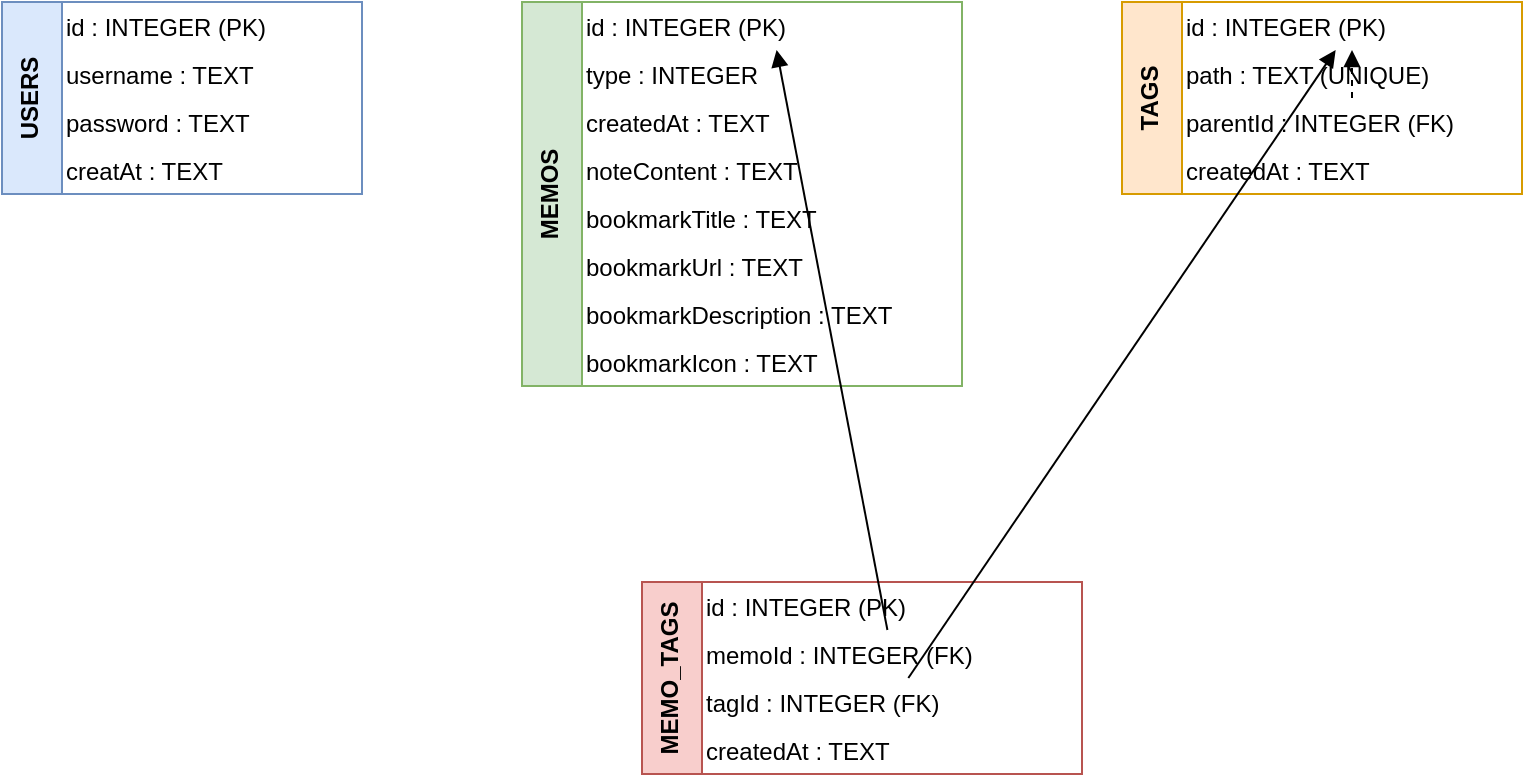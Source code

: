 <mxfile version="24.7.17">
  <diagram id="db-er" name="数据库ER图">
    <mxGraphModel dx="1050" dy="638" grid="1" gridSize="10" guides="1" tooltips="1" connect="1" arrows="1" fold="1" page="1" pageScale="1" pageWidth="1200" pageHeight="800" math="0" shadow="0">
      <root>
        <mxCell id="0" />
        <mxCell id="1" parent="0" />
        <mxCell id="users" value="USERS" style="swimlane;fontStyle=1;align=center;verticalAlign=top;childLayout=stackLayout;horizontal=0;startSize=30;horizontalStack=0;resizeParent=1;resizeParentMax=0;resizeLast=0;collapsible=1;fillColor=#dae8fc;strokeColor=#6c8ebf;" parent="1" vertex="1">
          <mxGeometry x="80" y="60" width="180" height="96" as="geometry" />
        </mxCell>
        <mxCell id="users-id" value="id : INTEGER (PK)" style="text;align=left;verticalAlign=middle;" parent="users" vertex="1">
          <mxGeometry x="30" width="150" height="24" as="geometry" />
        </mxCell>
        <mxCell id="users-username" value="username : TEXT" style="text;align=left;verticalAlign=middle;" parent="users" vertex="1">
          <mxGeometry x="30" y="24" width="150" height="24" as="geometry" />
        </mxCell>
        <mxCell id="users-password" value="password : TEXT" style="text;align=left;verticalAlign=middle;" parent="users" vertex="1">
          <mxGeometry x="30" y="48" width="150" height="24" as="geometry" />
        </mxCell>
        <mxCell id="users-createdAt" value="creatAt : TEXT" style="text;align=left;verticalAlign=middle;" vertex="1" parent="users">
          <mxGeometry x="30" y="72" width="150" height="24" as="geometry" />
        </mxCell>
        <mxCell id="memos" value="MEMOS" style="swimlane;fontStyle=1;align=center;verticalAlign=top;childLayout=stackLayout;horizontal=0;startSize=30;horizontalStack=0;resizeParent=1;resizeParentMax=0;resizeLast=0;collapsible=1;fillColor=#d5e8d4;strokeColor=#82b366;" parent="1" vertex="1">
          <mxGeometry x="340" y="60" width="220" height="192" as="geometry" />
        </mxCell>
        <mxCell id="memos-id" value="id : INTEGER (PK)" style="text;align=left;verticalAlign=middle;" parent="memos" vertex="1">
          <mxGeometry x="30" width="190" height="24" as="geometry" />
        </mxCell>
        <mxCell id="memos-type" value="type : INTEGER" style="text;align=left;verticalAlign=middle;" parent="memos" vertex="1">
          <mxGeometry x="30" y="24" width="190" height="24" as="geometry" />
        </mxCell>
        <mxCell id="memos-createdAt" value="createdAt : TEXT" style="text;align=left;verticalAlign=middle;" parent="memos" vertex="1">
          <mxGeometry x="30" y="48" width="190" height="24" as="geometry" />
        </mxCell>
        <mxCell id="memos-noteContent" value="noteContent : TEXT" style="text;align=left;verticalAlign=middle;" parent="memos" vertex="1">
          <mxGeometry x="30" y="72" width="190" height="24" as="geometry" />
        </mxCell>
        <mxCell id="memos-bookmarkTitle" value="bookmarkTitle : TEXT" style="text;align=left;verticalAlign=middle;" parent="memos" vertex="1">
          <mxGeometry x="30" y="96" width="190" height="24" as="geometry" />
        </mxCell>
        <mxCell id="memos-bookmarkUrl" value="bookmarkUrl : TEXT" style="text;align=left;verticalAlign=middle;" parent="memos" vertex="1">
          <mxGeometry x="30" y="120" width="190" height="24" as="geometry" />
        </mxCell>
        <mxCell id="memos-bookmarkDescription" value="bookmarkDescription : TEXT" style="text;align=left;verticalAlign=middle;" parent="memos" vertex="1">
          <mxGeometry x="30" y="144" width="190" height="24" as="geometry" />
        </mxCell>
        <mxCell id="memos-bookmarkIcon" value="bookmarkIcon : TEXT" style="text;align=left;verticalAlign=middle;" parent="memos" vertex="1">
          <mxGeometry x="30" y="168" width="190" height="24" as="geometry" />
        </mxCell>
        <mxCell id="tags" value="TAGS" style="swimlane;fontStyle=1;align=center;verticalAlign=top;childLayout=stackLayout;horizontal=0;startSize=30;horizontalStack=0;resizeParent=1;resizeParentMax=0;resizeLast=0;collapsible=1;fillColor=#ffe6cc;strokeColor=#d79b00;" parent="1" vertex="1">
          <mxGeometry x="640" y="60" width="200" height="96" as="geometry" />
        </mxCell>
        <mxCell id="tags-id" value="id : INTEGER (PK)" style="text;align=left;verticalAlign=middle;" parent="tags" vertex="1">
          <mxGeometry x="30" width="170" height="24" as="geometry" />
        </mxCell>
        <mxCell id="tags-path" value="path : TEXT (UNIQUE)" style="text;align=left;verticalAlign=middle;" parent="tags" vertex="1">
          <mxGeometry x="30" y="24" width="170" height="24" as="geometry" />
        </mxCell>
        <mxCell id="tags-parentId" value="parentId : INTEGER (FK)" style="text;align=left;verticalAlign=middle;" parent="tags" vertex="1">
          <mxGeometry x="30" y="48" width="170" height="24" as="geometry" />
        </mxCell>
        <mxCell id="tags-createdAt" value="createdAt : TEXT" style="text;align=left;verticalAlign=middle;" parent="tags" vertex="1">
          <mxGeometry x="30" y="72" width="170" height="24" as="geometry" />
        </mxCell>
        <mxCell id="memo_tags" value="MEMO_TAGS" style="swimlane;fontStyle=1;align=center;verticalAlign=top;childLayout=stackLayout;horizontal=0;startSize=30;horizontalStack=0;resizeParent=1;resizeParentMax=0;resizeLast=0;collapsible=1;fillColor=#f8cecc;strokeColor=#b85450;" parent="1" vertex="1">
          <mxGeometry x="400" y="350" width="220" height="96" as="geometry" />
        </mxCell>
        <mxCell id="memo_tags-id" value="id : INTEGER (PK)" style="text;align=left;verticalAlign=middle;" parent="memo_tags" vertex="1">
          <mxGeometry x="30" width="190" height="24" as="geometry" />
        </mxCell>
        <mxCell id="memo_tags-memoId" value="memoId : INTEGER (FK)" style="text;align=left;verticalAlign=middle;" parent="memo_tags" vertex="1">
          <mxGeometry x="30" y="24" width="190" height="24" as="geometry" />
        </mxCell>
        <mxCell id="memo_tags-tagId" value="tagId : INTEGER (FK)" style="text;align=left;verticalAlign=middle;" parent="memo_tags" vertex="1">
          <mxGeometry x="30" y="48" width="190" height="24" as="geometry" />
        </mxCell>
        <mxCell id="memo_tags-createdAt" value="createdAt : TEXT" style="text;align=left;verticalAlign=middle;" parent="memo_tags" vertex="1">
          <mxGeometry x="30" y="72" width="190" height="24" as="geometry" />
        </mxCell>
        <mxCell id="rel1" style="endArrow=block;html=1;" parent="1" source="memo_tags-memoId" target="memos-id" edge="1">
          <mxGeometry relative="1" as="geometry" />
        </mxCell>
        <mxCell id="rel2" style="endArrow=block;html=1;" parent="1" source="memo_tags-tagId" target="tags-id" edge="1">
          <mxGeometry relative="1" as="geometry" />
        </mxCell>
        <mxCell id="rel3" style="endArrow=block;html=1;dashed=1;" parent="1" source="tags-parentId" target="tags-id" edge="1">
          <mxGeometry relative="1" as="geometry" />
        </mxCell>
      </root>
    </mxGraphModel>
  </diagram>
</mxfile>
